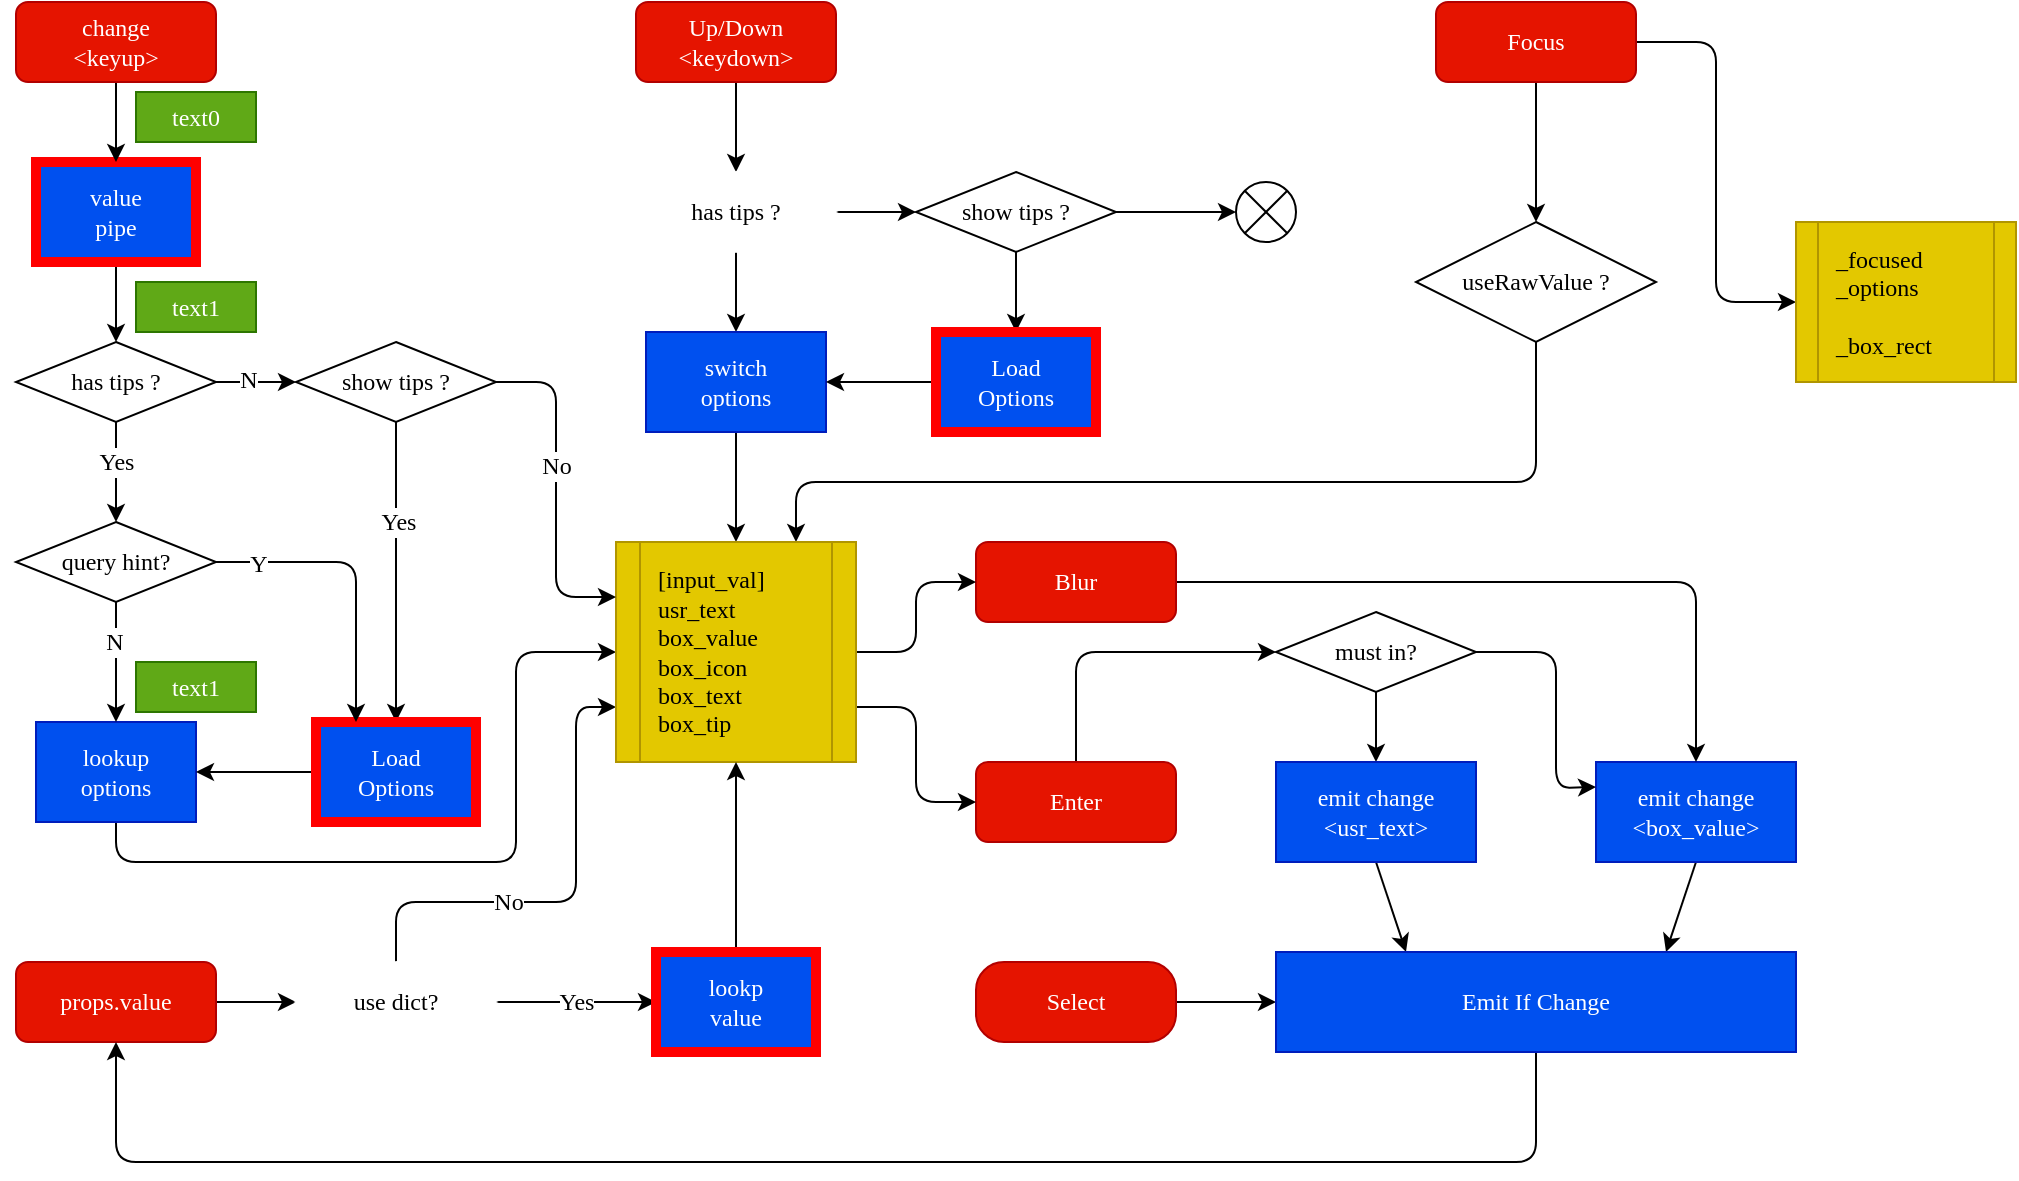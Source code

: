 <mxfile>
    <diagram id="I311CjVAPMg0SiuKlsNw" name="修改">
        <mxGraphModel dx="1166" dy="779" grid="1" gridSize="10" guides="1" tooltips="1" connect="1" arrows="1" fold="1" page="1" pageScale="1" pageWidth="1600" pageHeight="900" math="0" shadow="0">
            <root>
                <mxCell id="0"/>
                <mxCell id="1" parent="0"/>
                <mxCell id="G3gjfQG2tpVTyfgOykU4-22" style="edgeStyle=none;html=1;exitX=0.5;exitY=1;exitDx=0;exitDy=0;entryX=0.5;entryY=0;entryDx=0;entryDy=0;fontFamily=Verdana;fontSize=12;fontColor=default;" edge="1" parent="1" source="G3gjfQG2tpVTyfgOykU4-1" target="G3gjfQG2tpVTyfgOykU4-4">
                    <mxGeometry relative="1" as="geometry"/>
                </mxCell>
                <mxCell id="G3gjfQG2tpVTyfgOykU4-1" value="value &lt;br&gt;pipe" style="rounded=0;whiteSpace=wrap;html=1;fontFamily=Verdana;fillColor=#0050ef;fontColor=#ffffff;strokeColor=#FF0000;strokeWidth=5;" vertex="1" parent="1">
                    <mxGeometry x="370" y="180" width="80" height="50" as="geometry"/>
                </mxCell>
                <mxCell id="G3gjfQG2tpVTyfgOykU4-27" style="edgeStyle=orthogonalEdgeStyle;html=1;exitX=0.5;exitY=1;exitDx=0;exitDy=0;fontFamily=Verdana;fontSize=12;fontColor=default;entryX=0;entryY=0.5;entryDx=0;entryDy=0;" edge="1" parent="1" source="G3gjfQG2tpVTyfgOykU4-2" target="G3gjfQG2tpVTyfgOykU4-18">
                    <mxGeometry relative="1" as="geometry">
                        <mxPoint x="620" y="450" as="targetPoint"/>
                        <Array as="points">
                            <mxPoint x="410" y="530"/>
                            <mxPoint x="610" y="530"/>
                            <mxPoint x="610" y="425"/>
                        </Array>
                    </mxGeometry>
                </mxCell>
                <mxCell id="G3gjfQG2tpVTyfgOykU4-2" value="lookup&lt;br&gt;options" style="rounded=0;whiteSpace=wrap;html=1;fontFamily=Verdana;fillColor=#0050ef;fontColor=#ffffff;strokeColor=#001DBC;" vertex="1" parent="1">
                    <mxGeometry x="370" y="460" width="80" height="50" as="geometry"/>
                </mxCell>
                <mxCell id="G3gjfQG2tpVTyfgOykU4-84" style="edgeStyle=none;html=1;exitX=0.5;exitY=1;exitDx=0;exitDy=0;entryX=0.75;entryY=0;entryDx=0;entryDy=0;fontFamily=Lucida Console;fontSize=12;fontColor=default;" edge="1" parent="1" source="G3gjfQG2tpVTyfgOykU4-3" target="G3gjfQG2tpVTyfgOykU4-82">
                    <mxGeometry relative="1" as="geometry"/>
                </mxCell>
                <mxCell id="G3gjfQG2tpVTyfgOykU4-3" value="emit change&lt;br&gt;&amp;lt;box_value&amp;gt;" style="rounded=0;whiteSpace=wrap;html=1;fontFamily=Verdana;fillColor=#0050ef;fontColor=#ffffff;strokeColor=#001DBC;" vertex="1" parent="1">
                    <mxGeometry x="1150" y="480" width="100" height="50" as="geometry"/>
                </mxCell>
                <mxCell id="G3gjfQG2tpVTyfgOykU4-23" style="edgeStyle=none;html=1;exitX=0;exitY=0.5;exitDx=0;exitDy=0;fontFamily=Verdana;fontSize=12;fontColor=default;" edge="1" parent="1" source="G3gjfQG2tpVTyfgOykU4-4" target="G3gjfQG2tpVTyfgOykU4-20">
                    <mxGeometry relative="1" as="geometry"/>
                </mxCell>
                <mxCell id="G3gjfQG2tpVTyfgOykU4-24" value="No" style="edgeLabel;html=1;align=center;verticalAlign=middle;resizable=0;points=[];fontSize=12;fontFamily=Verdana;fontColor=default;" vertex="1" connectable="0" parent="G3gjfQG2tpVTyfgOykU4-23">
                    <mxGeometry x="-0.48" y="2" relative="1" as="geometry">
                        <mxPoint x="-7" y="-2" as="offset"/>
                    </mxGeometry>
                </mxCell>
                <mxCell id="G3gjfQG2tpVTyfgOykU4-34" value="N" style="edgeLabel;html=1;align=center;verticalAlign=middle;resizable=0;points=[];fontSize=12;fontFamily=Verdana;fontColor=default;" vertex="1" connectable="0" parent="G3gjfQG2tpVTyfgOykU4-23">
                    <mxGeometry x="0.657" y="1" relative="1" as="geometry">
                        <mxPoint as="offset"/>
                    </mxGeometry>
                </mxCell>
                <mxCell id="G3gjfQG2tpVTyfgOykU4-25" style="edgeStyle=none;html=1;entryX=0.5;entryY=0;entryDx=0;entryDy=0;fontFamily=Verdana;fontSize=12;fontColor=default;" edge="1" parent="1" source="G3gjfQG2tpVTyfgOykU4-4" target="G3gjfQG2tpVTyfgOykU4-37">
                    <mxGeometry relative="1" as="geometry"/>
                </mxCell>
                <mxCell id="G3gjfQG2tpVTyfgOykU4-26" value="Yes" style="edgeLabel;html=1;align=center;verticalAlign=middle;resizable=0;points=[];fontSize=12;fontFamily=Verdana;fontColor=default;" vertex="1" connectable="0" parent="G3gjfQG2tpVTyfgOykU4-25">
                    <mxGeometry x="-0.44" y="-2" relative="1" as="geometry">
                        <mxPoint x="2" y="6" as="offset"/>
                    </mxGeometry>
                </mxCell>
                <mxCell id="G3gjfQG2tpVTyfgOykU4-4" value="has tips ?" style="rhombus;whiteSpace=wrap;html=1;rounded=0;strokeColor=default;fontFamily=Verdana;fontSize=12;fontColor=default;fillColor=default;" vertex="1" parent="1">
                    <mxGeometry x="360" y="270" width="100" height="40" as="geometry"/>
                </mxCell>
                <mxCell id="G3gjfQG2tpVTyfgOykU4-21" style="edgeStyle=none;html=1;exitX=0.5;exitY=1;exitDx=0;exitDy=0;fontFamily=Verdana;fontSize=12;fontColor=default;" edge="1" parent="1" source="G3gjfQG2tpVTyfgOykU4-6" target="G3gjfQG2tpVTyfgOykU4-1">
                    <mxGeometry relative="1" as="geometry"/>
                </mxCell>
                <mxCell id="G3gjfQG2tpVTyfgOykU4-6" value="change&lt;br&gt;&amp;lt;keyup&amp;gt;" style="rounded=1;whiteSpace=wrap;html=1;strokeColor=#B20000;fontFamily=Verdana;fontSize=12;fontColor=#ffffff;fillColor=#e51400;" vertex="1" parent="1">
                    <mxGeometry x="360" y="100" width="100" height="40" as="geometry"/>
                </mxCell>
                <mxCell id="G3gjfQG2tpVTyfgOykU4-32" style="edgeStyle=none;html=1;exitX=0.5;exitY=1;exitDx=0;exitDy=0;fontFamily=Verdana;fontSize=12;fontColor=default;" edge="1" parent="1" source="G3gjfQG2tpVTyfgOykU4-7" target="G3gjfQG2tpVTyfgOykU4-12">
                    <mxGeometry relative="1" as="geometry"/>
                </mxCell>
                <mxCell id="G3gjfQG2tpVTyfgOykU4-7" value="Up/Down&lt;br&gt;&amp;lt;keydown&amp;gt;" style="rounded=1;whiteSpace=wrap;html=1;strokeColor=#B20000;fontFamily=Verdana;fontSize=12;fontColor=#ffffff;fillColor=#e51400;" vertex="1" parent="1">
                    <mxGeometry x="670" y="100" width="100" height="40" as="geometry"/>
                </mxCell>
                <mxCell id="G3gjfQG2tpVTyfgOykU4-86" style="edgeStyle=none;html=1;exitX=1;exitY=0.5;exitDx=0;exitDy=0;entryX=0;entryY=0.5;entryDx=0;entryDy=0;fontFamily=Lucida Console;fontSize=12;fontColor=default;" edge="1" parent="1" source="G3gjfQG2tpVTyfgOykU4-8" target="G3gjfQG2tpVTyfgOykU4-82">
                    <mxGeometry relative="1" as="geometry"/>
                </mxCell>
                <mxCell id="G3gjfQG2tpVTyfgOykU4-8" value="Select" style="rounded=1;whiteSpace=wrap;html=1;strokeColor=#B20000;fontFamily=Verdana;fontSize=12;fontColor=#ffffff;fillColor=#e51400;arcSize=35;" vertex="1" parent="1">
                    <mxGeometry x="840" y="580" width="100" height="40" as="geometry"/>
                </mxCell>
                <mxCell id="G3gjfQG2tpVTyfgOykU4-60" style="edgeStyle=orthogonalEdgeStyle;html=1;exitX=0.5;exitY=0;exitDx=0;exitDy=0;entryX=0;entryY=0.75;entryDx=0;entryDy=0;fontFamily=Lucida Console;fontSize=12;fontColor=default;" edge="1" parent="1" source="G3gjfQG2tpVTyfgOykU4-58" target="G3gjfQG2tpVTyfgOykU4-18">
                    <mxGeometry relative="1" as="geometry">
                        <Array as="points">
                            <mxPoint x="550" y="550"/>
                            <mxPoint x="640" y="550"/>
                            <mxPoint x="640" y="453"/>
                        </Array>
                    </mxGeometry>
                </mxCell>
                <mxCell id="G3gjfQG2tpVTyfgOykU4-65" value="No" style="edgeLabel;html=1;align=center;verticalAlign=middle;resizable=0;points=[];fontSize=12;fontFamily=Lucida Console;fontColor=default;" vertex="1" connectable="0" parent="G3gjfQG2tpVTyfgOykU4-60">
                    <mxGeometry x="-0.281" relative="1" as="geometry">
                        <mxPoint as="offset"/>
                    </mxGeometry>
                </mxCell>
                <mxCell id="G3gjfQG2tpVTyfgOykU4-63" style="edgeStyle=none;html=1;exitX=1;exitY=0.5;exitDx=0;exitDy=0;entryX=0;entryY=0.5;entryDx=0;entryDy=0;fontFamily=Lucida Console;fontSize=12;fontColor=default;" edge="1" parent="1" source="G3gjfQG2tpVTyfgOykU4-9" target="G3gjfQG2tpVTyfgOykU4-58">
                    <mxGeometry relative="1" as="geometry"/>
                </mxCell>
                <mxCell id="G3gjfQG2tpVTyfgOykU4-9" value="props.value" style="rounded=1;whiteSpace=wrap;html=1;strokeColor=#B20000;fontFamily=Verdana;fontSize=12;fontColor=#ffffff;fillColor=#e51400;" vertex="1" parent="1">
                    <mxGeometry x="360" y="580" width="100" height="40" as="geometry"/>
                </mxCell>
                <mxCell id="G3gjfQG2tpVTyfgOykU4-48" style="edgeStyle=none;html=1;exitX=0.5;exitY=1;exitDx=0;exitDy=0;entryX=0.5;entryY=0;entryDx=0;entryDy=0;fontFamily=Verdana;fontSize=12;fontColor=default;" edge="1" parent="1" source="G3gjfQG2tpVTyfgOykU4-12" target="G3gjfQG2tpVTyfgOykU4-17">
                    <mxGeometry relative="1" as="geometry"/>
                </mxCell>
                <mxCell id="G3gjfQG2tpVTyfgOykU4-49" style="edgeStyle=none;html=1;exitX=1;exitY=0.5;exitDx=0;exitDy=0;fontFamily=Verdana;fontSize=12;fontColor=default;" edge="1" parent="1" source="G3gjfQG2tpVTyfgOykU4-12" target="G3gjfQG2tpVTyfgOykU4-43">
                    <mxGeometry relative="1" as="geometry"/>
                </mxCell>
                <mxCell id="G3gjfQG2tpVTyfgOykU4-12" value="has&amp;nbsp;tips ?" style="rhombus;whiteSpace=wrap;html=1;rounded=0;strokeColor=#fff;fontFamily=Verdana;fontSize=12;fontColor=default;fillColor=default;" vertex="1" parent="1">
                    <mxGeometry x="670" y="185" width="100" height="40" as="geometry"/>
                </mxCell>
                <mxCell id="G3gjfQG2tpVTyfgOykU4-78" style="edgeStyle=none;html=1;exitX=0.5;exitY=0;exitDx=0;exitDy=0;entryX=0;entryY=0.5;entryDx=0;entryDy=0;fontFamily=Lucida Console;fontSize=12;fontColor=default;" edge="1" parent="1" source="G3gjfQG2tpVTyfgOykU4-14" target="G3gjfQG2tpVTyfgOykU4-71">
                    <mxGeometry relative="1" as="geometry">
                        <Array as="points">
                            <mxPoint x="890" y="425"/>
                        </Array>
                    </mxGeometry>
                </mxCell>
                <mxCell id="G3gjfQG2tpVTyfgOykU4-14" value="Enter" style="rounded=1;whiteSpace=wrap;html=1;strokeColor=#B20000;fontFamily=Verdana;fontSize=12;fontColor=#ffffff;fillColor=#e51400;" vertex="1" parent="1">
                    <mxGeometry x="840" y="480" width="100" height="40" as="geometry"/>
                </mxCell>
                <mxCell id="G3gjfQG2tpVTyfgOykU4-72" style="edgeStyle=orthogonalEdgeStyle;html=1;exitX=1;exitY=0.5;exitDx=0;exitDy=0;entryX=0.5;entryY=0;entryDx=0;entryDy=0;fontFamily=Lucida Console;fontSize=12;fontColor=default;" edge="1" parent="1" source="G3gjfQG2tpVTyfgOykU4-15" target="G3gjfQG2tpVTyfgOykU4-3">
                    <mxGeometry relative="1" as="geometry"/>
                </mxCell>
                <mxCell id="G3gjfQG2tpVTyfgOykU4-15" value="Blur" style="rounded=1;whiteSpace=wrap;html=1;strokeColor=#B20000;fontFamily=Verdana;fontSize=12;fontColor=#ffffff;fillColor=#e51400;" vertex="1" parent="1">
                    <mxGeometry x="840" y="370" width="100" height="40" as="geometry"/>
                </mxCell>
                <mxCell id="G3gjfQG2tpVTyfgOykU4-54" style="edgeStyle=none;html=1;exitX=0.5;exitY=1;exitDx=0;exitDy=0;entryX=0.5;entryY=0;entryDx=0;entryDy=0;fontFamily=Verdana;fontSize=12;fontColor=default;" edge="1" parent="1" source="G3gjfQG2tpVTyfgOykU4-17" target="G3gjfQG2tpVTyfgOykU4-18">
                    <mxGeometry relative="1" as="geometry"/>
                </mxCell>
                <mxCell id="G3gjfQG2tpVTyfgOykU4-17" value="switch&lt;br&gt;options" style="rounded=0;whiteSpace=wrap;html=1;fontFamily=Verdana;fillColor=#0050ef;fontColor=#ffffff;strokeColor=#001DBC;" vertex="1" parent="1">
                    <mxGeometry x="675" y="265" width="90" height="50" as="geometry"/>
                </mxCell>
                <mxCell id="G3gjfQG2tpVTyfgOykU4-67" style="edgeStyle=elbowEdgeStyle;html=1;exitX=1;exitY=0.5;exitDx=0;exitDy=0;entryX=0;entryY=0.5;entryDx=0;entryDy=0;fontFamily=Lucida Console;fontSize=12;fontColor=default;" edge="1" parent="1" source="G3gjfQG2tpVTyfgOykU4-18" target="G3gjfQG2tpVTyfgOykU4-15">
                    <mxGeometry relative="1" as="geometry"/>
                </mxCell>
                <mxCell id="G3gjfQG2tpVTyfgOykU4-68" style="edgeStyle=orthogonalEdgeStyle;html=1;exitX=1;exitY=0.75;exitDx=0;exitDy=0;fontFamily=Lucida Console;fontSize=12;fontColor=default;entryX=0;entryY=0.5;entryDx=0;entryDy=0;" edge="1" parent="1" source="G3gjfQG2tpVTyfgOykU4-18" target="G3gjfQG2tpVTyfgOykU4-14">
                    <mxGeometry relative="1" as="geometry"/>
                </mxCell>
                <mxCell id="7EhdpOorh7qhO6V0p5Uv-3" style="edgeStyle=orthogonalEdgeStyle;html=1;exitX=0.5;exitY=1;exitDx=0;exitDy=0;fontFamily=Lucida Console;fontSize=12;fontColor=default;entryX=0.75;entryY=0;entryDx=0;entryDy=0;startArrow=none;" edge="1" parent="1" source="7EhdpOorh7qhO6V0p5Uv-7" target="G3gjfQG2tpVTyfgOykU4-18">
                    <mxGeometry relative="1" as="geometry">
                        <mxPoint x="1120" y="280" as="sourcePoint"/>
                        <Array as="points">
                            <mxPoint x="1120" y="340"/>
                            <mxPoint x="750" y="340"/>
                        </Array>
                    </mxGeometry>
                </mxCell>
                <mxCell id="G3gjfQG2tpVTyfgOykU4-18" value="[input_val]&lt;br&gt;usr_text&lt;br&gt;box_value&lt;br&gt;box_icon&lt;br&gt;box_text&lt;br&gt;box_tip" style="shape=process;whiteSpace=wrap;html=1;backgroundOutline=1;rounded=0;strokeColor=#B09500;fontFamily=Lucida Console;fontSize=12;fontColor=#000000;fillColor=#e3c800;align=left;spacingLeft=7;" vertex="1" parent="1">
                    <mxGeometry x="660" y="370" width="120" height="110" as="geometry"/>
                </mxCell>
                <mxCell id="G3gjfQG2tpVTyfgOykU4-28" style="edgeStyle=none;html=1;exitX=0.5;exitY=1;exitDx=0;exitDy=0;fontFamily=Verdana;fontSize=12;fontColor=default;entryX=0.5;entryY=0;entryDx=0;entryDy=0;" edge="1" parent="1" source="G3gjfQG2tpVTyfgOykU4-20" target="G3gjfQG2tpVTyfgOykU4-33">
                    <mxGeometry relative="1" as="geometry">
                        <mxPoint x="490" y="330" as="targetPoint"/>
                        <Array as="points"/>
                    </mxGeometry>
                </mxCell>
                <mxCell id="G3gjfQG2tpVTyfgOykU4-35" value="Yes" style="edgeLabel;html=1;align=center;verticalAlign=middle;resizable=0;points=[];fontSize=12;fontFamily=Verdana;fontColor=default;" vertex="1" connectable="0" parent="G3gjfQG2tpVTyfgOykU4-28">
                    <mxGeometry x="-0.4" y="1" relative="1" as="geometry">
                        <mxPoint y="5" as="offset"/>
                    </mxGeometry>
                </mxCell>
                <mxCell id="G3gjfQG2tpVTyfgOykU4-30" style="edgeStyle=orthogonalEdgeStyle;html=1;exitX=1;exitY=0.5;exitDx=0;exitDy=0;entryX=0;entryY=0.25;entryDx=0;entryDy=0;fontFamily=Verdana;fontSize=12;fontColor=default;" edge="1" parent="1" source="G3gjfQG2tpVTyfgOykU4-20" target="G3gjfQG2tpVTyfgOykU4-18">
                    <mxGeometry relative="1" as="geometry"/>
                </mxCell>
                <mxCell id="G3gjfQG2tpVTyfgOykU4-31" value="No" style="edgeLabel;html=1;align=center;verticalAlign=middle;resizable=0;points=[];fontSize=12;fontFamily=Verdana;fontColor=default;" vertex="1" connectable="0" parent="G3gjfQG2tpVTyfgOykU4-30">
                    <mxGeometry x="-0.6" relative="1" as="geometry">
                        <mxPoint y="38" as="offset"/>
                    </mxGeometry>
                </mxCell>
                <mxCell id="G3gjfQG2tpVTyfgOykU4-20" value="show tips ?" style="rhombus;whiteSpace=wrap;html=1;rounded=0;strokeColor=default;fontFamily=Verdana;fontSize=12;fontColor=default;fillColor=default;" vertex="1" parent="1">
                    <mxGeometry x="500" y="270" width="100" height="40" as="geometry"/>
                </mxCell>
                <mxCell id="G3gjfQG2tpVTyfgOykU4-36" style="edgeStyle=none;html=1;entryX=1;entryY=0.5;entryDx=0;entryDy=0;fontFamily=Verdana;fontSize=12;fontColor=default;" edge="1" parent="1" source="G3gjfQG2tpVTyfgOykU4-33" target="G3gjfQG2tpVTyfgOykU4-2">
                    <mxGeometry relative="1" as="geometry"/>
                </mxCell>
                <mxCell id="G3gjfQG2tpVTyfgOykU4-33" value="Load&lt;br&gt;Options" style="rounded=0;whiteSpace=wrap;html=1;fontFamily=Verdana;fillColor=#0050ef;fontColor=#ffffff;strokeColor=#FF0000;strokeWidth=5;" vertex="1" parent="1">
                    <mxGeometry x="510" y="460" width="80" height="50" as="geometry"/>
                </mxCell>
                <mxCell id="G3gjfQG2tpVTyfgOykU4-38" style="edgeStyle=none;html=1;exitX=1;exitY=0.5;exitDx=0;exitDy=0;entryX=0.25;entryY=0;entryDx=0;entryDy=0;fontFamily=Verdana;fontSize=12;fontColor=default;" edge="1" parent="1" source="G3gjfQG2tpVTyfgOykU4-37" target="G3gjfQG2tpVTyfgOykU4-33">
                    <mxGeometry relative="1" as="geometry">
                        <Array as="points">
                            <mxPoint x="530" y="380"/>
                        </Array>
                    </mxGeometry>
                </mxCell>
                <mxCell id="G3gjfQG2tpVTyfgOykU4-40" value="Y" style="edgeLabel;html=1;align=center;verticalAlign=middle;resizable=0;points=[];fontSize=12;fontFamily=Verdana;fontColor=default;" vertex="1" connectable="0" parent="G3gjfQG2tpVTyfgOykU4-38">
                    <mxGeometry x="-0.72" y="-1" relative="1" as="geometry">
                        <mxPoint as="offset"/>
                    </mxGeometry>
                </mxCell>
                <mxCell id="G3gjfQG2tpVTyfgOykU4-39" style="edgeStyle=none;html=1;exitX=0.5;exitY=1;exitDx=0;exitDy=0;entryX=0.5;entryY=0;entryDx=0;entryDy=0;fontFamily=Verdana;fontSize=12;fontColor=default;" edge="1" parent="1" source="G3gjfQG2tpVTyfgOykU4-37" target="G3gjfQG2tpVTyfgOykU4-2">
                    <mxGeometry relative="1" as="geometry"/>
                </mxCell>
                <mxCell id="G3gjfQG2tpVTyfgOykU4-41" value="N" style="edgeLabel;html=1;align=center;verticalAlign=middle;resizable=0;points=[];fontSize=12;fontFamily=Verdana;fontColor=default;" vertex="1" connectable="0" parent="G3gjfQG2tpVTyfgOykU4-39">
                    <mxGeometry x="-0.333" y="-1" relative="1" as="geometry">
                        <mxPoint as="offset"/>
                    </mxGeometry>
                </mxCell>
                <mxCell id="G3gjfQG2tpVTyfgOykU4-37" value="query hint?" style="rhombus;whiteSpace=wrap;html=1;rounded=0;strokeColor=default;fontFamily=Verdana;fontSize=12;fontColor=default;fillColor=default;" vertex="1" parent="1">
                    <mxGeometry x="360" y="360" width="100" height="40" as="geometry"/>
                </mxCell>
                <mxCell id="G3gjfQG2tpVTyfgOykU4-46" style="edgeStyle=none;html=1;exitX=0.5;exitY=1;exitDx=0;exitDy=0;entryX=0.5;entryY=0;entryDx=0;entryDy=0;fontFamily=Verdana;fontSize=12;fontColor=default;" edge="1" parent="1" source="G3gjfQG2tpVTyfgOykU4-43" target="G3gjfQG2tpVTyfgOykU4-44">
                    <mxGeometry relative="1" as="geometry"/>
                </mxCell>
                <mxCell id="G3gjfQG2tpVTyfgOykU4-93" style="edgeStyle=none;html=1;exitX=1;exitY=0.5;exitDx=0;exitDy=0;entryX=0;entryY=0.5;entryDx=0;entryDy=0;fontFamily=Lucida Console;fontSize=12;fontColor=default;" edge="1" parent="1" source="G3gjfQG2tpVTyfgOykU4-43" target="G3gjfQG2tpVTyfgOykU4-92">
                    <mxGeometry relative="1" as="geometry">
                        <Array as="points">
                            <mxPoint x="940" y="205"/>
                        </Array>
                    </mxGeometry>
                </mxCell>
                <mxCell id="G3gjfQG2tpVTyfgOykU4-43" value="show tips ?" style="rhombus;whiteSpace=wrap;html=1;rounded=0;strokeColor=default;fontFamily=Verdana;fontSize=12;fontColor=default;fillColor=default;" vertex="1" parent="1">
                    <mxGeometry x="810" y="185" width="100" height="40" as="geometry"/>
                </mxCell>
                <mxCell id="G3gjfQG2tpVTyfgOykU4-47" style="edgeStyle=none;html=1;exitX=0;exitY=0.5;exitDx=0;exitDy=0;fontFamily=Verdana;fontSize=12;fontColor=default;" edge="1" parent="1" source="G3gjfQG2tpVTyfgOykU4-44" target="G3gjfQG2tpVTyfgOykU4-17">
                    <mxGeometry relative="1" as="geometry"/>
                </mxCell>
                <mxCell id="G3gjfQG2tpVTyfgOykU4-44" value="Load&lt;br&gt;Options" style="rounded=0;whiteSpace=wrap;html=1;fontFamily=Verdana;fillColor=#0050ef;fontColor=#ffffff;strokeColor=#FF0000;strokeWidth=5;" vertex="1" parent="1">
                    <mxGeometry x="820" y="265" width="80" height="50" as="geometry"/>
                </mxCell>
                <mxCell id="G3gjfQG2tpVTyfgOykU4-52" value="N" style="text;strokeColor=none;fillColor=none;html=1;fontSize=12;fontStyle=0;verticalAlign=middle;align=center;fillStyle=auto;fontFamily=Verdana;fontColor=#FFFFFF;rounded=0;" vertex="1" parent="1">
                    <mxGeometry x="690" y="225" width="20" height="30" as="geometry"/>
                </mxCell>
                <mxCell id="G3gjfQG2tpVTyfgOykU4-53" value="Y" style="text;strokeColor=none;fillColor=none;html=1;fontSize=12;fontStyle=0;verticalAlign=middle;align=center;fillStyle=auto;fontFamily=Verdana;fontColor=#FFFFFF;rounded=0;" vertex="1" parent="1">
                    <mxGeometry x="780" y="170" width="20" height="30" as="geometry"/>
                </mxCell>
                <mxCell id="G3gjfQG2tpVTyfgOykU4-56" value="Y" style="text;strokeColor=none;fillColor=none;html=1;fontSize=12;fontStyle=0;verticalAlign=middle;align=center;fillStyle=auto;fontFamily=Verdana;fontColor=#FFFFFF;rounded=0;" vertex="1" parent="1">
                    <mxGeometry x="860" y="225" width="20" height="30" as="geometry"/>
                </mxCell>
                <mxCell id="G3gjfQG2tpVTyfgOykU4-64" style="edgeStyle=none;html=1;exitX=1;exitY=0.5;exitDx=0;exitDy=0;entryX=0;entryY=0.5;entryDx=0;entryDy=0;fontFamily=Lucida Console;fontSize=12;fontColor=default;" edge="1" parent="1" source="G3gjfQG2tpVTyfgOykU4-58" target="G3gjfQG2tpVTyfgOykU4-59">
                    <mxGeometry relative="1" as="geometry"/>
                </mxCell>
                <mxCell id="G3gjfQG2tpVTyfgOykU4-66" value="Yes" style="edgeLabel;html=1;align=center;verticalAlign=middle;resizable=0;points=[];fontSize=12;fontFamily=Lucida Console;fontColor=default;" vertex="1" connectable="0" parent="G3gjfQG2tpVTyfgOykU4-64">
                    <mxGeometry x="0.325" y="1" relative="1" as="geometry">
                        <mxPoint x="-13" y="1" as="offset"/>
                    </mxGeometry>
                </mxCell>
                <mxCell id="G3gjfQG2tpVTyfgOykU4-58" value="use dict?" style="rhombus;whiteSpace=wrap;html=1;rounded=0;strokeColor=#fff;fontFamily=Verdana;fontSize=12;fontColor=default;fillColor=default;" vertex="1" parent="1">
                    <mxGeometry x="500" y="580" width="100" height="40" as="geometry"/>
                </mxCell>
                <mxCell id="G3gjfQG2tpVTyfgOykU4-61" style="edgeStyle=none;html=1;entryX=0.5;entryY=1;entryDx=0;entryDy=0;fontFamily=Lucida Console;fontSize=12;fontColor=default;" edge="1" parent="1" source="G3gjfQG2tpVTyfgOykU4-59" target="G3gjfQG2tpVTyfgOykU4-18">
                    <mxGeometry relative="1" as="geometry"/>
                </mxCell>
                <mxCell id="G3gjfQG2tpVTyfgOykU4-59" value="lookp&lt;br&gt;value" style="rounded=0;whiteSpace=wrap;html=1;fontFamily=Verdana;fillColor=#0050ef;fontColor=#ffffff;strokeColor=#FF0000;strokeWidth=5;" vertex="1" parent="1">
                    <mxGeometry x="680" y="575" width="80" height="50" as="geometry"/>
                </mxCell>
                <mxCell id="G3gjfQG2tpVTyfgOykU4-76" style="edgeStyle=none;html=1;exitX=1;exitY=0.5;exitDx=0;exitDy=0;entryX=0;entryY=0.25;entryDx=0;entryDy=0;fontFamily=Lucida Console;fontSize=12;fontColor=default;" edge="1" parent="1" source="G3gjfQG2tpVTyfgOykU4-71" target="G3gjfQG2tpVTyfgOykU4-3">
                    <mxGeometry relative="1" as="geometry">
                        <Array as="points">
                            <mxPoint x="1130" y="425"/>
                            <mxPoint x="1130" y="493"/>
                        </Array>
                    </mxGeometry>
                </mxCell>
                <mxCell id="G3gjfQG2tpVTyfgOykU4-77" style="edgeStyle=none;html=1;exitX=0.5;exitY=1;exitDx=0;exitDy=0;fontFamily=Lucida Console;fontSize=12;fontColor=default;entryX=0.5;entryY=0;entryDx=0;entryDy=0;" edge="1" parent="1" source="G3gjfQG2tpVTyfgOykU4-71" target="G3gjfQG2tpVTyfgOykU4-74">
                    <mxGeometry relative="1" as="geometry">
                        <mxPoint x="980" y="480" as="targetPoint"/>
                    </mxGeometry>
                </mxCell>
                <mxCell id="G3gjfQG2tpVTyfgOykU4-71" value="must in?" style="rhombus;whiteSpace=wrap;html=1;rounded=0;strokeColor=default;fontFamily=Verdana;fontSize=12;fontColor=default;fillColor=default;" vertex="1" parent="1">
                    <mxGeometry x="990" y="405" width="100" height="40" as="geometry"/>
                </mxCell>
                <mxCell id="G3gjfQG2tpVTyfgOykU4-83" style="edgeStyle=none;html=1;exitX=0.5;exitY=1;exitDx=0;exitDy=0;entryX=0.25;entryY=0;entryDx=0;entryDy=0;fontFamily=Lucida Console;fontSize=12;fontColor=default;" edge="1" parent="1" source="G3gjfQG2tpVTyfgOykU4-74" target="G3gjfQG2tpVTyfgOykU4-82">
                    <mxGeometry relative="1" as="geometry"/>
                </mxCell>
                <mxCell id="G3gjfQG2tpVTyfgOykU4-74" value="emit change&lt;br&gt;&amp;lt;usr_text&amp;gt;" style="rounded=0;whiteSpace=wrap;html=1;fontFamily=Verdana;fillColor=#0050ef;fontColor=#ffffff;strokeColor=#001DBC;" vertex="1" parent="1">
                    <mxGeometry x="990" y="480" width="100" height="50" as="geometry"/>
                </mxCell>
                <mxCell id="G3gjfQG2tpVTyfgOykU4-79" value="Y" style="text;strokeColor=none;fillColor=none;html=1;fontSize=12;fontStyle=0;verticalAlign=middle;align=center;fillStyle=auto;fontFamily=Verdana;fontColor=#FFFFFF;rounded=0;" vertex="1" parent="1">
                    <mxGeometry x="1100" y="430" width="20" height="30" as="geometry"/>
                </mxCell>
                <mxCell id="G3gjfQG2tpVTyfgOykU4-81" value="N" style="text;strokeColor=none;fillColor=none;html=1;fontSize=12;fontStyle=0;verticalAlign=middle;align=center;fillStyle=auto;fontFamily=Verdana;fontColor=#FFFFFF;rounded=0;" vertex="1" parent="1">
                    <mxGeometry x="1010" y="445" width="20" height="30" as="geometry"/>
                </mxCell>
                <mxCell id="G3gjfQG2tpVTyfgOykU4-85" style="edgeStyle=none;html=1;exitX=0.5;exitY=1;exitDx=0;exitDy=0;entryX=0.5;entryY=1;entryDx=0;entryDy=0;fontFamily=Lucida Console;fontSize=12;fontColor=default;" edge="1" parent="1" source="G3gjfQG2tpVTyfgOykU4-82" target="G3gjfQG2tpVTyfgOykU4-9">
                    <mxGeometry relative="1" as="geometry">
                        <Array as="points">
                            <mxPoint x="1120" y="680"/>
                            <mxPoint x="410" y="680"/>
                        </Array>
                    </mxGeometry>
                </mxCell>
                <mxCell id="G3gjfQG2tpVTyfgOykU4-82" value="Emit If Change" style="rounded=0;whiteSpace=wrap;html=1;fontFamily=Verdana;fillColor=#0050ef;fontColor=#ffffff;strokeColor=#001DBC;" vertex="1" parent="1">
                    <mxGeometry x="990" y="575" width="260" height="50" as="geometry"/>
                </mxCell>
                <mxCell id="G3gjfQG2tpVTyfgOykU4-89" value="text0" style="shape=parallelogram;perimeter=parallelogramPerimeter;whiteSpace=wrap;html=1;fixedSize=1;rounded=0;strokeColor=#2D7600;fontFamily=Lucida Console;fontSize=12;fontColor=#ffffff;fillColor=#60a917;size=0;" vertex="1" parent="1">
                    <mxGeometry x="420" y="145" width="60" height="25" as="geometry"/>
                </mxCell>
                <mxCell id="G3gjfQG2tpVTyfgOykU4-90" value="text1" style="shape=parallelogram;perimeter=parallelogramPerimeter;whiteSpace=wrap;html=1;fixedSize=1;rounded=0;strokeColor=#2D7600;fontFamily=Lucida Console;fontSize=12;fontColor=#ffffff;fillColor=#60a917;size=0;" vertex="1" parent="1">
                    <mxGeometry x="420" y="240" width="60" height="25" as="geometry"/>
                </mxCell>
                <mxCell id="G3gjfQG2tpVTyfgOykU4-91" value="text1" style="shape=parallelogram;perimeter=parallelogramPerimeter;whiteSpace=wrap;html=1;fixedSize=1;rounded=0;strokeColor=#2D7600;fontFamily=Lucida Console;fontSize=12;fontColor=#ffffff;fillColor=#60a917;size=0;" vertex="1" parent="1">
                    <mxGeometry x="420" y="430" width="60" height="25" as="geometry"/>
                </mxCell>
                <mxCell id="G3gjfQG2tpVTyfgOykU4-92" value="" style="shape=sumEllipse;perimeter=ellipsePerimeter;whiteSpace=wrap;html=1;backgroundOutline=1;rounded=0;strokeColor=default;fontFamily=Lucida Console;fontSize=12;fontColor=default;fillColor=default;" vertex="1" parent="1">
                    <mxGeometry x="970" y="190" width="30" height="30" as="geometry"/>
                </mxCell>
                <mxCell id="G3gjfQG2tpVTyfgOykU4-94" value="N" style="text;strokeColor=none;fillColor=none;html=1;fontSize=12;fontStyle=0;verticalAlign=middle;align=center;fillStyle=auto;fontFamily=Verdana;fontColor=#FFFFFF;rounded=0;" vertex="1" parent="1">
                    <mxGeometry x="930" y="170" width="20" height="30" as="geometry"/>
                </mxCell>
                <mxCell id="7EhdpOorh7qhO6V0p5Uv-8" style="edgeStyle=orthogonalEdgeStyle;html=1;exitX=0.5;exitY=1;exitDx=0;exitDy=0;entryX=0.5;entryY=0;entryDx=0;entryDy=0;fontFamily=Lucida Console;fontSize=12;fontColor=default;" edge="1" parent="1" source="7EhdpOorh7qhO6V0p5Uv-2" target="7EhdpOorh7qhO6V0p5Uv-7">
                    <mxGeometry relative="1" as="geometry"/>
                </mxCell>
                <mxCell id="7EhdpOorh7qhO6V0p5Uv-11" style="edgeStyle=orthogonalEdgeStyle;html=1;exitX=1;exitY=0.5;exitDx=0;exitDy=0;entryX=0;entryY=0.5;entryDx=0;entryDy=0;fontFamily=Lucida Console;fontSize=12;fontColor=default;" edge="1" parent="1" source="7EhdpOorh7qhO6V0p5Uv-2" target="7EhdpOorh7qhO6V0p5Uv-10">
                    <mxGeometry relative="1" as="geometry"/>
                </mxCell>
                <mxCell id="7EhdpOorh7qhO6V0p5Uv-2" value="Focus" style="rounded=1;whiteSpace=wrap;html=1;strokeColor=#B20000;fontFamily=Verdana;fontSize=12;fontColor=#ffffff;fillColor=#e51400;" vertex="1" parent="1">
                    <mxGeometry x="1070" y="100" width="100" height="40" as="geometry"/>
                </mxCell>
                <mxCell id="7EhdpOorh7qhO6V0p5Uv-7" value="useRawValue ?" style="rhombus;whiteSpace=wrap;html=1;rounded=0;strokeColor=default;fontFamily=Verdana;fontSize=12;fontColor=default;fillColor=default;" vertex="1" parent="1">
                    <mxGeometry x="1060" y="210" width="120" height="60" as="geometry"/>
                </mxCell>
                <mxCell id="7EhdpOorh7qhO6V0p5Uv-9" value="Y: input_val = box_value" style="text;strokeColor=none;fillColor=none;html=1;fontSize=12;fontStyle=0;verticalAlign=middle;align=center;fillStyle=auto;fontFamily=Verdana;fontColor=#FFFFFF;rounded=0;" vertex="1" parent="1">
                    <mxGeometry x="930" y="310" width="170" height="30" as="geometry"/>
                </mxCell>
                <mxCell id="7EhdpOorh7qhO6V0p5Uv-10" value="_focused&lt;br&gt;_options&lt;br&gt;&lt;br&gt;_box_rect" style="shape=process;whiteSpace=wrap;html=1;backgroundOutline=1;rounded=0;strokeColor=#B09500;fontFamily=Lucida Console;fontSize=12;fontColor=#000000;fillColor=#e3c800;align=left;spacingLeft=7;" vertex="1" parent="1">
                    <mxGeometry x="1250" y="210" width="110" height="80" as="geometry"/>
                </mxCell>
                <mxCell id="7EhdpOorh7qhO6V0p5Uv-12" value="1. focused = true" style="text;strokeColor=none;fillColor=none;html=1;fontSize=12;fontStyle=0;verticalAlign=middle;align=center;fillStyle=auto;fontFamily=Verdana;fontColor=#FFFFFF;rounded=0;" vertex="1" parent="1">
                    <mxGeometry x="1210" y="140" width="130" height="30" as="geometry"/>
                </mxCell>
                <mxCell id="7EhdpOorh7qhO6V0p5Uv-13" value="2. update value" style="text;strokeColor=none;fillColor=none;html=1;fontSize=12;fontStyle=0;verticalAlign=middle;align=center;fillStyle=auto;fontFamily=Verdana;fontColor=#FFFFFF;rounded=0;" vertex="1" parent="1">
                    <mxGeometry x="1020" y="155" width="100" height="30" as="geometry"/>
                </mxCell>
            </root>
        </mxGraphModel>
    </diagram>
    <diagram id="G-k5Eh1YLXvYTZp7uyle" name="第 2 页">
        <mxGraphModel dx="1166" dy="779" grid="1" gridSize="10" guides="1" tooltips="1" connect="1" arrows="1" fold="1" page="1" pageScale="1" pageWidth="1600" pageHeight="900" math="0" shadow="0">
            <root>
                <mxCell id="0"/>
                <mxCell id="1" parent="0"/>
            </root>
        </mxGraphModel>
    </diagram>
</mxfile>